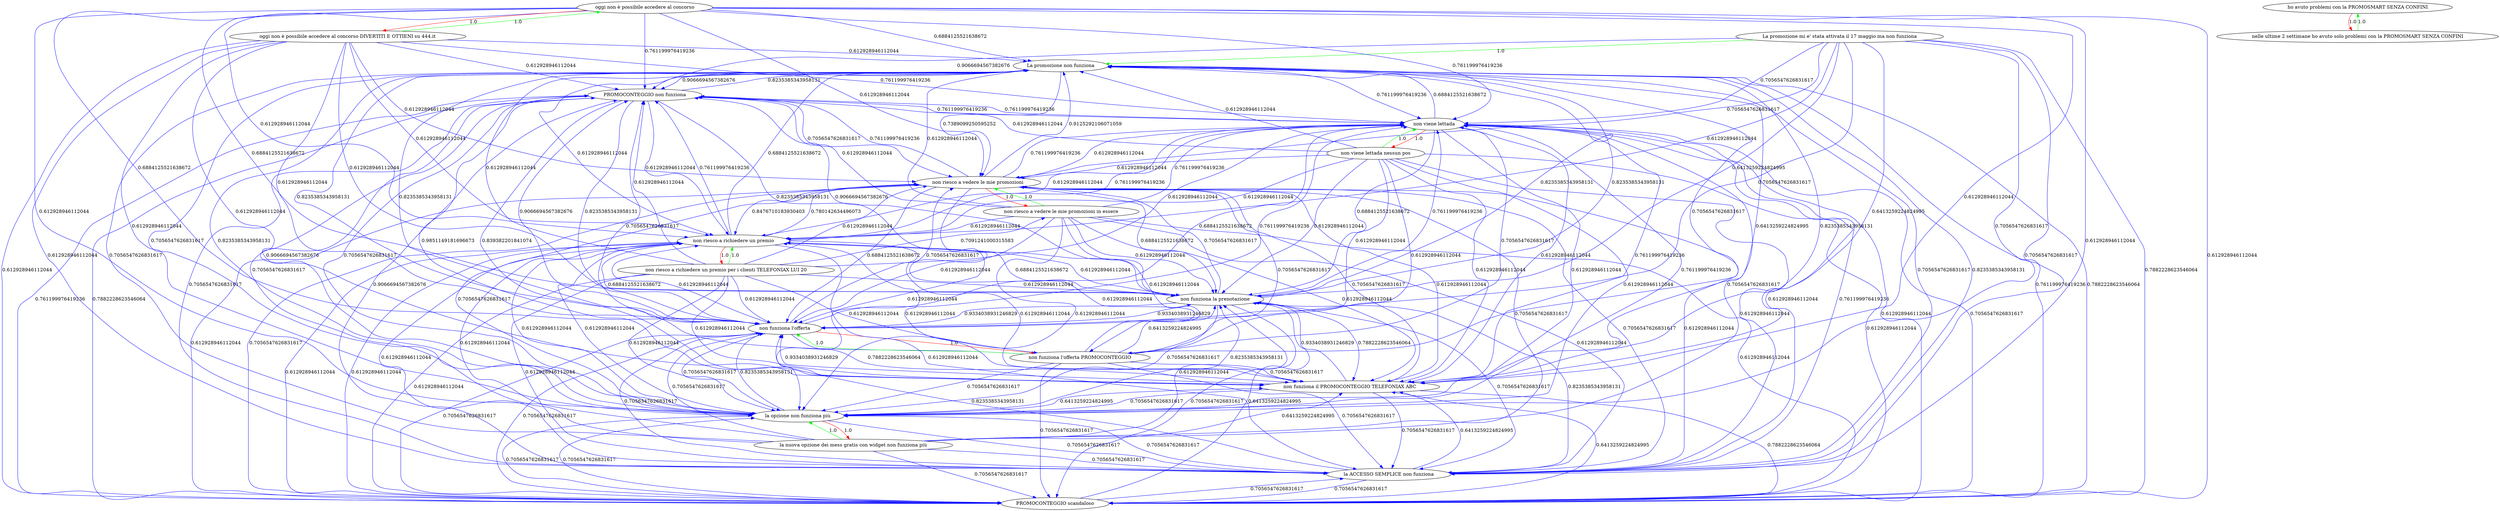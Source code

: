 digraph rawGraph {
"La promozione non funziona";"La promozione mi e' stata attivata il 17 maggio ma non funziona";"PROMOCONTEGGIO non funziona";"PROMOCONTEGGIO scandaloso";"la ACCESSO SEMPLICE non funziona";"la opzione non funziona più";"la nuova opzione dei mess gratis con widget non funziona più";"ho avuto problemi con la PROMOSMART SENZA CONFINI";"nelle ultime 2 settimane ho avuto solo problemi con la PROMOSMART SENZA CONFINI";"non funziona il PROMOCONTEGGIO TELEFONIAX ABC";"non funziona l'offerta";"non funziona l'offerta PROMOCONTEGGIO";"non funziona la prenotazione";"non riesco a richiedere un premio";"non riesco a richiedere un premio per i clienti TELEFONIAX LUI 20";"non riesco a vedere le mie promozioni";"non riesco a vedere le mie promozioni in essere";"non viene lettada";"non viene lettada nessun pos";"oggi non è possibile accedere al concorso";"oggi non è possibile accedere al concorso DIVERTITI E OTTIENI su 444.it";"La promozione mi e' stata attivata il 17 maggio ma non funziona" -> "La promozione non funziona" [label=1.0] [color=green]
"PROMOCONTEGGIO non funziona" -> "La promozione non funziona" [label=0.8235385343958131] [color=blue]
"La promozione non funziona" -> "PROMOCONTEGGIO non funziona" [label=0.9066694567382676] [color=blue]
"La promozione mi e' stata attivata il 17 maggio ma non funziona" -> "PROMOCONTEGGIO non funziona" [label=0.9066694567382676] [color=blue]
"PROMOCONTEGGIO scandaloso" -> "PROMOCONTEGGIO non funziona" [label=0.761199976419236] [color=blue]
"PROMOCONTEGGIO non funziona" -> "PROMOCONTEGGIO scandaloso" [label=0.7882228623546064] [color=blue]
"La promozione non funziona" -> "PROMOCONTEGGIO scandaloso" [label=0.7882228623546064] [color=blue]
"La promozione mi e' stata attivata il 17 maggio ma non funziona" -> "PROMOCONTEGGIO scandaloso" [label=0.7882228623546064] [color=blue]
"PROMOCONTEGGIO scandaloso" -> "La promozione non funziona" [label=0.761199976419236] [color=blue]
"la ACCESSO SEMPLICE non funziona" -> "PROMOCONTEGGIO non funziona" [label=0.9066694567382676] [color=blue]
"PROMOCONTEGGIO non funziona" -> "la ACCESSO SEMPLICE non funziona" [label=0.7056547626831617] [color=blue]
"La promozione non funziona" -> "la ACCESSO SEMPLICE non funziona" [label=0.7056547626831617] [color=blue]
"la ACCESSO SEMPLICE non funziona" -> "La promozione non funziona" [label=0.8235385343958131] [color=blue]
"La promozione mi e' stata attivata il 17 maggio ma non funziona" -> "la ACCESSO SEMPLICE non funziona" [label=0.7056547626831617] [color=blue]
"PROMOCONTEGGIO scandaloso" -> "la ACCESSO SEMPLICE non funziona" [label=0.7056547626831617] [color=blue]
"la ACCESSO SEMPLICE non funziona" -> "PROMOCONTEGGIO scandaloso" [label=0.7056547626831617] [color=blue]
"la nuova opzione dei mess gratis con widget non funziona più" -> "la opzione non funziona più" [label=1.0] [color=green]
"la opzione non funziona più" -> "la nuova opzione dei mess gratis con widget non funziona più" [label=1.0] [color=red]
"la ACCESSO SEMPLICE non funziona" -> "la opzione non funziona più" [label=0.7056547626831617] [color=blue]
"la opzione non funziona più" -> "la ACCESSO SEMPLICE non funziona" [label=0.7056547626831617] [color=blue]
"la opzione non funziona più" -> "PROMOCONTEGGIO non funziona" [label=0.9066694567382676] [color=blue]
"PROMOCONTEGGIO non funziona" -> "la opzione non funziona più" [label=0.7056547626831617] [color=blue]
"la opzione non funziona più" -> "La promozione non funziona" [label=0.8235385343958131] [color=blue]
"La promozione non funziona" -> "la opzione non funziona più" [label=0.7056547626831617] [color=blue]
"La promozione mi e' stata attivata il 17 maggio ma non funziona" -> "la opzione non funziona più" [label=0.7056547626831617] [color=blue]
"PROMOCONTEGGIO scandaloso" -> "la opzione non funziona più" [label=0.7056547626831617] [color=blue]
"la opzione non funziona più" -> "PROMOCONTEGGIO scandaloso" [label=0.7056547626831617] [color=blue]
"la nuova opzione dei mess gratis con widget non funziona più" -> "la ACCESSO SEMPLICE non funziona" [label=0.7056547626831617] [color=blue]
"la nuova opzione dei mess gratis con widget non funziona più" -> "PROMOCONTEGGIO scandaloso" [label=0.7056547626831617] [color=blue]
"la nuova opzione dei mess gratis con widget non funziona più" -> "PROMOCONTEGGIO non funziona" [label=0.7056547626831617] [color=blue]
"la nuova opzione dei mess gratis con widget non funziona più" -> "La promozione non funziona" [label=0.7056547626831617] [color=blue]
"nelle ultime 2 settimane ho avuto solo problemi con la PROMOSMART SENZA CONFINI" -> "ho avuto problemi con la PROMOSMART SENZA CONFINI" [label=1.0] [color=green]
"ho avuto problemi con la PROMOSMART SENZA CONFINI" -> "nelle ultime 2 settimane ho avuto solo problemi con la PROMOSMART SENZA CONFINI" [label=1.0] [color=red]
"la ACCESSO SEMPLICE non funziona" -> "non funziona il PROMOCONTEGGIO TELEFONIAX ABC" [label=0.6413259224824995] [color=blue]
"non funziona il PROMOCONTEGGIO TELEFONIAX ABC" -> "la ACCESSO SEMPLICE non funziona" [label=0.7056547626831617] [color=blue]
"non funziona il PROMOCONTEGGIO TELEFONIAX ABC" -> "PROMOCONTEGGIO scandaloso" [label=0.7882228623546064] [color=blue]
"non funziona il PROMOCONTEGGIO TELEFONIAX ABC" -> "PROMOCONTEGGIO non funziona" [label=0.9851149181696673] [color=blue]
"PROMOCONTEGGIO non funziona" -> "non funziona il PROMOCONTEGGIO TELEFONIAX ABC" [label=0.839382201841074] [color=blue]
"la opzione non funziona più" -> "non funziona il PROMOCONTEGGIO TELEFONIAX ABC" [label=0.6413259224824995] [color=blue]
"non funziona il PROMOCONTEGGIO TELEFONIAX ABC" -> "la opzione non funziona più" [label=0.7056547626831617] [color=blue]
"non funziona il PROMOCONTEGGIO TELEFONIAX ABC" -> "La promozione non funziona" [label=0.8235385343958131] [color=blue]
"La promozione non funziona" -> "non funziona il PROMOCONTEGGIO TELEFONIAX ABC" [label=0.6413259224824995] [color=blue]
"La promozione mi e' stata attivata il 17 maggio ma non funziona" -> "non funziona il PROMOCONTEGGIO TELEFONIAX ABC" [label=0.6413259224824995] [color=blue]
"non funziona l'offerta PROMOCONTEGGIO" -> "non funziona l'offerta" [label=1.0] [color=green]
"non funziona l'offerta" -> "non funziona l'offerta PROMOCONTEGGIO" [label=1.0] [color=red]
"la ACCESSO SEMPLICE non funziona" -> "non funziona l'offerta" [label=0.8235385343958131] [color=blue]
"non funziona l'offerta" -> "la ACCESSO SEMPLICE non funziona" [label=0.7056547626831617] [color=blue]
"non funziona l'offerta" -> "PROMOCONTEGGIO non funziona" [label=0.9066694567382676] [color=blue]
"PROMOCONTEGGIO non funziona" -> "non funziona l'offerta" [label=0.8235385343958131] [color=blue]
"non funziona l'offerta" -> "non funziona il PROMOCONTEGGIO TELEFONIAX ABC" [label=0.7882228623546064] [color=blue]
"non funziona il PROMOCONTEGGIO TELEFONIAX ABC" -> "non funziona l'offerta" [label=0.9334038931246829] [color=blue]
"la opzione non funziona più" -> "non funziona l'offerta" [label=0.8235385343958131] [color=blue]
"non funziona l'offerta" -> "la opzione non funziona più" [label=0.7056547626831617] [color=blue]
"La promozione non funziona" -> "non funziona l'offerta" [label=0.8235385343958131] [color=blue]
"non funziona l'offerta" -> "La promozione non funziona" [label=0.8235385343958131] [color=blue]
"La promozione mi e' stata attivata il 17 maggio ma non funziona" -> "non funziona l'offerta" [label=0.7056547626831617] [color=blue]
"PROMOCONTEGGIO scandaloso" -> "non funziona l'offerta" [label=0.7056547626831617] [color=blue]
"la nuova opzione dei mess gratis con widget non funziona più" -> "non funziona l'offerta" [label=0.7056547626831617] [color=blue]
"non funziona l'offerta" -> "PROMOCONTEGGIO scandaloso" [label=0.7056547626831617] [color=blue]
"non funziona l'offerta PROMOCONTEGGIO" -> "la ACCESSO SEMPLICE non funziona" [label=0.7056547626831617] [color=blue]
"non funziona l'offerta PROMOCONTEGGIO" -> "PROMOCONTEGGIO scandaloso" [label=0.7056547626831617] [color=blue]
"non funziona l'offerta PROMOCONTEGGIO" -> "PROMOCONTEGGIO non funziona" [label=0.7056547626831617] [color=blue]
"non funziona l'offerta PROMOCONTEGGIO" -> "non funziona il PROMOCONTEGGIO TELEFONIAX ABC" [label=0.7056547626831617] [color=blue]
"non funziona l'offerta PROMOCONTEGGIO" -> "la opzione non funziona più" [label=0.7056547626831617] [color=blue]
"non funziona l'offerta PROMOCONTEGGIO" -> "La promozione non funziona" [label=0.7056547626831617] [color=blue]
"la ACCESSO SEMPLICE non funziona" -> "non funziona la prenotazione" [label=0.8235385343958131] [color=blue]
"non funziona la prenotazione" -> "la ACCESSO SEMPLICE non funziona" [label=0.7056547626831617] [color=blue]
"non funziona l'offerta" -> "non funziona la prenotazione" [label=0.9334038931246829] [color=blue]
"non funziona la prenotazione" -> "non funziona l'offerta" [label=0.9334038931246829] [color=blue]
"non funziona la prenotazione" -> "PROMOCONTEGGIO non funziona" [label=0.9066694567382676] [color=blue]
"PROMOCONTEGGIO non funziona" -> "non funziona la prenotazione" [label=0.8235385343958131] [color=blue]
"non funziona la prenotazione" -> "non funziona il PROMOCONTEGGIO TELEFONIAX ABC" [label=0.7882228623546064] [color=blue]
"non funziona il PROMOCONTEGGIO TELEFONIAX ABC" -> "non funziona la prenotazione" [label=0.9334038931246829] [color=blue]
"non funziona la prenotazione" -> "la opzione non funziona più" [label=0.7056547626831617] [color=blue]
"la opzione non funziona più" -> "non funziona la prenotazione" [label=0.8235385343958131] [color=blue]
"non funziona la prenotazione" -> "La promozione non funziona" [label=0.8235385343958131] [color=blue]
"La promozione non funziona" -> "non funziona la prenotazione" [label=0.8235385343958131] [color=blue]
"La promozione mi e' stata attivata il 17 maggio ma non funziona" -> "non funziona la prenotazione" [label=0.6413259224824995] [color=blue]
"PROMOCONTEGGIO scandaloso" -> "non funziona la prenotazione" [label=0.6413259224824995] [color=blue]
"non funziona la prenotazione" -> "PROMOCONTEGGIO scandaloso" [label=0.7056547626831617] [color=blue]
"non riesco a richiedere un premio per i clienti TELEFONIAX LUI 20" -> "non riesco a richiedere un premio" [label=1.0] [color=green]
"non riesco a richiedere un premio" -> "non riesco a richiedere un premio per i clienti TELEFONIAX LUI 20" [label=1.0] [color=red]
"non riesco a richiedere un premio" -> "la ACCESSO SEMPLICE non funziona" [label=0.612928946112044] [color=blue]
"non riesco a richiedere un premio" -> "non funziona l'offerta" [label=0.6884125521638672] [color=blue]
"non riesco a richiedere un premio per i clienti TELEFONIAX LUI 20" -> "non funziona l'offerta PROMOCONTEGGIO" [label=0.612928946112044] [color=blue]
"non riesco a richiedere un premio" -> "PROMOCONTEGGIO non funziona" [label=0.761199976419236] [color=blue]
"non riesco a richiedere un premio" -> "non funziona la prenotazione" [label=0.6884125521638672] [color=blue]
"non riesco a richiedere un premio" -> "la opzione non funziona più" [label=0.612928946112044] [color=blue]
"non riesco a richiedere un premio" -> "La promozione non funziona" [label=0.6884125521638672] [color=blue]
"non riesco a richiedere un premio" -> "PROMOCONTEGGIO scandaloso" [label=0.612928946112044] [color=blue]
"non riesco a richiedere un premio per i clienti TELEFONIAX LUI 20" -> "la ACCESSO SEMPLICE non funziona" [label=0.612928946112044] [color=blue]
"non riesco a richiedere un premio per i clienti TELEFONIAX LUI 20" -> "PROMOCONTEGGIO scandaloso" [label=0.612928946112044] [color=blue]
"non riesco a richiedere un premio per i clienti TELEFONIAX LUI 20" -> "non funziona l'offerta" [label=0.612928946112044] [color=blue]
"non riesco a richiedere un premio per i clienti TELEFONIAX LUI 20" -> "PROMOCONTEGGIO non funziona" [label=0.612928946112044] [color=blue]
"non riesco a richiedere un premio per i clienti TELEFONIAX LUI 20" -> "non funziona il PROMOCONTEGGIO TELEFONIAX ABC" [label=0.612928946112044] [color=blue]
"non riesco a vedere le mie promozioni in essere" -> "non riesco a vedere le mie promozioni" [label=1.0] [color=green]
"non riesco a vedere le mie promozioni" -> "non riesco a vedere le mie promozioni in essere" [label=1.0] [color=red]
"non riesco a vedere le mie promozioni" -> "la ACCESSO SEMPLICE non funziona" [label=0.612928946112044] [color=blue]
"non riesco a vedere le mie promozioni" -> "non funziona l'offerta" [label=0.6884125521638672] [color=blue]
"non riesco a vedere le mie promozioni in essere" -> "non funziona l'offerta PROMOCONTEGGIO" [label=0.612928946112044] [color=blue]
"non riesco a vedere le mie promozioni" -> "PROMOCONTEGGIO non funziona" [label=0.761199976419236] [color=blue]
"non riesco a vedere le mie promozioni" -> "non funziona la prenotazione" [label=0.6884125521638672] [color=blue]
"non riesco a vedere le mie promozioni" -> "la opzione non funziona più" [label=0.612928946112044] [color=blue]
"La promozione non funziona" -> "non riesco a vedere le mie promozioni" [label=0.7389099250595252] [color=blue]
"non riesco a vedere le mie promozioni" -> "La promozione non funziona" [label=0.9125292106071059] [color=blue]
"non riesco a vedere le mie promozioni" -> "non riesco a richiedere un premio" [label=0.8476710183930403] [color=blue]
"non riesco a richiedere un premio" -> "non riesco a vedere le mie promozioni" [label=0.780142634496073] [color=blue]
"non riesco a richiedere un premio per i clienti TELEFONIAX LUI 20" -> "non riesco a vedere le mie promozioni in essere" [label=0.7091241000315583] [color=blue]
"non riesco a vedere le mie promozioni" -> "PROMOCONTEGGIO scandaloso" [label=0.612928946112044] [color=blue]
"non viene lettada nessun pos" -> "non viene lettada" [label=1.0] [color=green]
"non viene lettada" -> "non viene lettada nessun pos" [label=1.0] [color=red]
"non viene lettada" -> "la ACCESSO SEMPLICE non funziona" [label=0.612928946112044] [color=blue]
"la ACCESSO SEMPLICE non funziona" -> "non viene lettada" [label=0.761199976419236] [color=blue]
"non riesco a vedere le mie promozioni" -> "non viene lettada" [label=0.761199976419236] [color=blue]
"non viene lettada" -> "non funziona l'offerta" [label=0.6884125521638672] [color=blue]
"non funziona l'offerta" -> "non viene lettada" [label=0.761199976419236] [color=blue]
"non viene lettada nessun pos" -> "non funziona l'offerta PROMOCONTEGGIO" [label=0.612928946112044] [color=blue]
"non viene lettada" -> "PROMOCONTEGGIO non funziona" [label=0.761199976419236] [color=blue]
"PROMOCONTEGGIO non funziona" -> "non viene lettada" [label=0.761199976419236] [color=blue]
"non funziona il PROMOCONTEGGIO TELEFONIAX ABC" -> "non viene lettada" [label=0.761199976419236] [color=blue]
"non funziona la prenotazione" -> "non viene lettada" [label=0.761199976419236] [color=blue]
"non viene lettada" -> "non funziona la prenotazione" [label=0.6884125521638672] [color=blue]
"non viene lettada" -> "la opzione non funziona più" [label=0.612928946112044] [color=blue]
"la opzione non funziona più" -> "non viene lettada" [label=0.761199976419236] [color=blue]
"La promozione non funziona" -> "non viene lettada" [label=0.761199976419236] [color=blue]
"non viene lettada" -> "La promozione non funziona" [label=0.6884125521638672] [color=blue]
"non riesco a richiedere un premio" -> "non viene lettada" [label=0.761199976419236] [color=blue]
"La promozione mi e' stata attivata il 17 maggio ma non funziona" -> "non viene lettada" [label=0.7056547626831617] [color=blue]
"PROMOCONTEGGIO scandaloso" -> "non viene lettada" [label=0.7056547626831617] [color=blue]
"la nuova opzione dei mess gratis con widget non funziona più" -> "non viene lettada" [label=0.7056547626831617] [color=blue]
"non riesco a richiedere un premio per i clienti TELEFONIAX LUI 20" -> "non viene lettada" [label=0.612928946112044] [color=blue]
"non viene lettada" -> "PROMOCONTEGGIO scandaloso" [label=0.612928946112044] [color=blue]
"non viene lettada nessun pos" -> "la ACCESSO SEMPLICE non funziona" [label=0.612928946112044] [color=blue]
"non viene lettada nessun pos" -> "PROMOCONTEGGIO scandaloso" [label=0.612928946112044] [color=blue]
"non viene lettada nessun pos" -> "non funziona l'offerta" [label=0.612928946112044] [color=blue]
"non viene lettada nessun pos" -> "PROMOCONTEGGIO non funziona" [label=0.612928946112044] [color=blue]
"oggi non è possibile accedere al concorso DIVERTITI E OTTIENI su 444.it" -> "oggi non è possibile accedere al concorso" [label=1.0] [color=green]
"oggi non è possibile accedere al concorso" -> "oggi non è possibile accedere al concorso DIVERTITI E OTTIENI su 444.it" [label=1.0] [color=red]
"oggi non è possibile accedere al concorso" -> "la ACCESSO SEMPLICE non funziona" [label=0.612928946112044] [color=blue]
"oggi non è possibile accedere al concorso" -> "non viene lettada" [label=0.761199976419236] [color=blue]
"oggi non è possibile accedere al concorso" -> "PROMOCONTEGGIO non funziona" [label=0.761199976419236] [color=blue]
"oggi non è possibile accedere al concorso" -> "non funziona l'offerta" [label=0.6884125521638672] [color=blue]
"oggi non è possibile accedere al concorso" -> "non funziona la prenotazione" [label=0.6884125521638672] [color=blue]
"oggi non è possibile accedere al concorso" -> "la opzione non funziona più" [label=0.612928946112044] [color=blue]
"oggi non è possibile accedere al concorso" -> "La promozione non funziona" [label=0.6884125521638672] [color=blue]
"oggi non è possibile accedere al concorso" -> "PROMOCONTEGGIO scandaloso" [label=0.612928946112044] [color=blue]
"oggi non è possibile accedere al concorso DIVERTITI E OTTIENI su 444.it" -> "non viene lettada" [label=0.761199976419236] [color=blue]
"oggi non è possibile accedere al concorso DIVERTITI E OTTIENI su 444.it" -> "la ACCESSO SEMPLICE non funziona" [label=0.612928946112044] [color=blue]
"oggi non è possibile accedere al concorso DIVERTITI E OTTIENI su 444.it" -> "PROMOCONTEGGIO scandaloso" [label=0.612928946112044] [color=blue]
"La promozione non funziona" -> "non riesco a richiedere un premio" [label=0.612928946112044] [color=blue]
"La promozione mi e' stata attivata il 17 maggio ma non funziona" -> "non riesco a vedere le mie promozioni" [label=0.7056547626831617] [color=blue]
"La promozione mi e' stata attivata il 17 maggio ma non funziona" -> "non riesco a richiedere un premio" [label=0.612928946112044] [color=blue]
"PROMOCONTEGGIO non funziona" -> "non riesco a vedere le mie promozioni" [label=0.7056547626831617] [color=blue]
"PROMOCONTEGGIO non funziona" -> "non riesco a richiedere un premio" [label=0.612928946112044] [color=blue]
"PROMOCONTEGGIO scandaloso" -> "non riesco a vedere le mie promozioni" [label=0.7056547626831617] [color=blue]
"PROMOCONTEGGIO scandaloso" -> "non funziona il PROMOCONTEGGIO TELEFONIAX ABC" [label=0.6413259224824995] [color=blue]
"PROMOCONTEGGIO scandaloso" -> "non riesco a richiedere un premio" [label=0.612928946112044] [color=blue]
"la ACCESSO SEMPLICE non funziona" -> "non riesco a vedere le mie promozioni" [label=0.7056547626831617] [color=blue]
"la ACCESSO SEMPLICE non funziona" -> "non riesco a richiedere un premio" [label=0.612928946112044] [color=blue]
"la opzione non funziona più" -> "non riesco a vedere le mie promozioni" [label=0.7056547626831617] [color=blue]
"la opzione non funziona più" -> "non riesco a richiedere un premio" [label=0.612928946112044] [color=blue]
"la nuova opzione dei mess gratis con widget non funziona più" -> "non riesco a vedere le mie promozioni" [label=0.7056547626831617] [color=blue]
"la nuova opzione dei mess gratis con widget non funziona più" -> "non funziona il PROMOCONTEGGIO TELEFONIAX ABC" [label=0.6413259224824995] [color=blue]
"la nuova opzione dei mess gratis con widget non funziona più" -> "non funziona la prenotazione" [label=0.612928946112044] [color=blue]
"la nuova opzione dei mess gratis con widget non funziona più" -> "non riesco a richiedere un premio" [label=0.612928946112044] [color=blue]
"non funziona il PROMOCONTEGGIO TELEFONIAX ABC" -> "non riesco a vedere le mie promozioni" [label=0.7056547626831617] [color=blue]
"non funziona il PROMOCONTEGGIO TELEFONIAX ABC" -> "non riesco a richiedere un premio" [label=0.612928946112044] [color=blue]
"non funziona l'offerta" -> "non riesco a vedere le mie promozioni" [label=0.7056547626831617] [color=blue]
"non funziona l'offerta" -> "non riesco a richiedere un premio" [label=0.612928946112044] [color=blue]
"non funziona l'offerta PROMOCONTEGGIO" -> "non viene lettada" [label=0.7056547626831617] [color=blue]
"non funziona l'offerta PROMOCONTEGGIO" -> "non riesco a vedere le mie promozioni" [label=0.7056547626831617] [color=blue]
"non funziona l'offerta PROMOCONTEGGIO" -> "non funziona la prenotazione" [label=0.6413259224824995] [color=blue]
"non funziona l'offerta PROMOCONTEGGIO" -> "non riesco a richiedere un premio" [label=0.612928946112044] [color=blue]
"non funziona la prenotazione" -> "non riesco a vedere le mie promozioni" [label=0.7056547626831617] [color=blue]
"non funziona la prenotazione" -> "non riesco a richiedere un premio" [label=0.612928946112044] [color=blue]
"non riesco a richiedere un premio" -> "non funziona il PROMOCONTEGGIO TELEFONIAX ABC" [label=0.612928946112044] [color=blue]
"non riesco a richiedere un premio per i clienti TELEFONIAX LUI 20" -> "non riesco a vedere le mie promozioni" [label=0.612928946112044] [color=blue]
"non riesco a richiedere un premio per i clienti TELEFONIAX LUI 20" -> "non funziona la prenotazione" [label=0.612928946112044] [color=blue]
"non riesco a richiedere un premio per i clienti TELEFONIAX LUI 20" -> "la opzione non funziona più" [label=0.612928946112044] [color=blue]
"non riesco a richiedere un premio per i clienti TELEFONIAX LUI 20" -> "La promozione non funziona" [label=0.612928946112044] [color=blue]
"non riesco a vedere le mie promozioni" -> "non funziona il PROMOCONTEGGIO TELEFONIAX ABC" [label=0.612928946112044] [color=blue]
"non riesco a vedere le mie promozioni in essere" -> "non viene lettada" [label=0.761199976419236] [color=blue]
"non riesco a vedere le mie promozioni in essere" -> "la ACCESSO SEMPLICE non funziona" [label=0.612928946112044] [color=blue]
"non riesco a vedere le mie promozioni in essere" -> "PROMOCONTEGGIO scandaloso" [label=0.612928946112044] [color=blue]
"non riesco a vedere le mie promozioni in essere" -> "non funziona l'offerta" [label=0.612928946112044] [color=blue]
"non riesco a vedere le mie promozioni in essere" -> "PROMOCONTEGGIO non funziona" [label=0.612928946112044] [color=blue]
"non riesco a vedere le mie promozioni in essere" -> "non funziona il PROMOCONTEGGIO TELEFONIAX ABC" [label=0.612928946112044] [color=blue]
"non riesco a vedere le mie promozioni in essere" -> "non funziona la prenotazione" [label=0.612928946112044] [color=blue]
"non riesco a vedere le mie promozioni in essere" -> "la opzione non funziona più" [label=0.612928946112044] [color=blue]
"non riesco a vedere le mie promozioni in essere" -> "La promozione non funziona" [label=0.612928946112044] [color=blue]
"non riesco a vedere le mie promozioni in essere" -> "non riesco a richiedere un premio" [label=0.612928946112044] [color=blue]
"non viene lettada" -> "non riesco a vedere le mie promozioni" [label=0.612928946112044] [color=blue]
"non viene lettada" -> "non funziona il PROMOCONTEGGIO TELEFONIAX ABC" [label=0.612928946112044] [color=blue]
"non viene lettada" -> "non riesco a richiedere un premio" [label=0.612928946112044] [color=blue]
"non viene lettada nessun pos" -> "non riesco a vedere le mie promozioni" [label=0.612928946112044] [color=blue]
"non viene lettada nessun pos" -> "non funziona il PROMOCONTEGGIO TELEFONIAX ABC" [label=0.612928946112044] [color=blue]
"non viene lettada nessun pos" -> "non funziona la prenotazione" [label=0.612928946112044] [color=blue]
"non viene lettada nessun pos" -> "la opzione non funziona più" [label=0.612928946112044] [color=blue]
"non viene lettada nessun pos" -> "La promozione non funziona" [label=0.612928946112044] [color=blue]
"non viene lettada nessun pos" -> "non riesco a richiedere un premio" [label=0.612928946112044] [color=blue]
"oggi non è possibile accedere al concorso" -> "non riesco a vedere le mie promozioni" [label=0.612928946112044] [color=blue]
"oggi non è possibile accedere al concorso" -> "non funziona il PROMOCONTEGGIO TELEFONIAX ABC" [label=0.612928946112044] [color=blue]
"oggi non è possibile accedere al concorso" -> "non riesco a richiedere un premio" [label=0.612928946112044] [color=blue]
"oggi non è possibile accedere al concorso DIVERTITI E OTTIENI su 444.it" -> "non funziona l'offerta" [label=0.612928946112044] [color=blue]
"oggi non è possibile accedere al concorso DIVERTITI E OTTIENI su 444.it" -> "PROMOCONTEGGIO non funziona" [label=0.612928946112044] [color=blue]
"oggi non è possibile accedere al concorso DIVERTITI E OTTIENI su 444.it" -> "non riesco a vedere le mie promozioni" [label=0.612928946112044] [color=blue]
"oggi non è possibile accedere al concorso DIVERTITI E OTTIENI su 444.it" -> "non funziona il PROMOCONTEGGIO TELEFONIAX ABC" [label=0.612928946112044] [color=blue]
"oggi non è possibile accedere al concorso DIVERTITI E OTTIENI su 444.it" -> "non funziona la prenotazione" [label=0.612928946112044] [color=blue]
"oggi non è possibile accedere al concorso DIVERTITI E OTTIENI su 444.it" -> "la opzione non funziona più" [label=0.612928946112044] [color=blue]
"oggi non è possibile accedere al concorso DIVERTITI E OTTIENI su 444.it" -> "La promozione non funziona" [label=0.612928946112044] [color=blue]
"oggi non è possibile accedere al concorso DIVERTITI E OTTIENI su 444.it" -> "non riesco a richiedere un premio" [label=0.612928946112044] [color=blue]
}